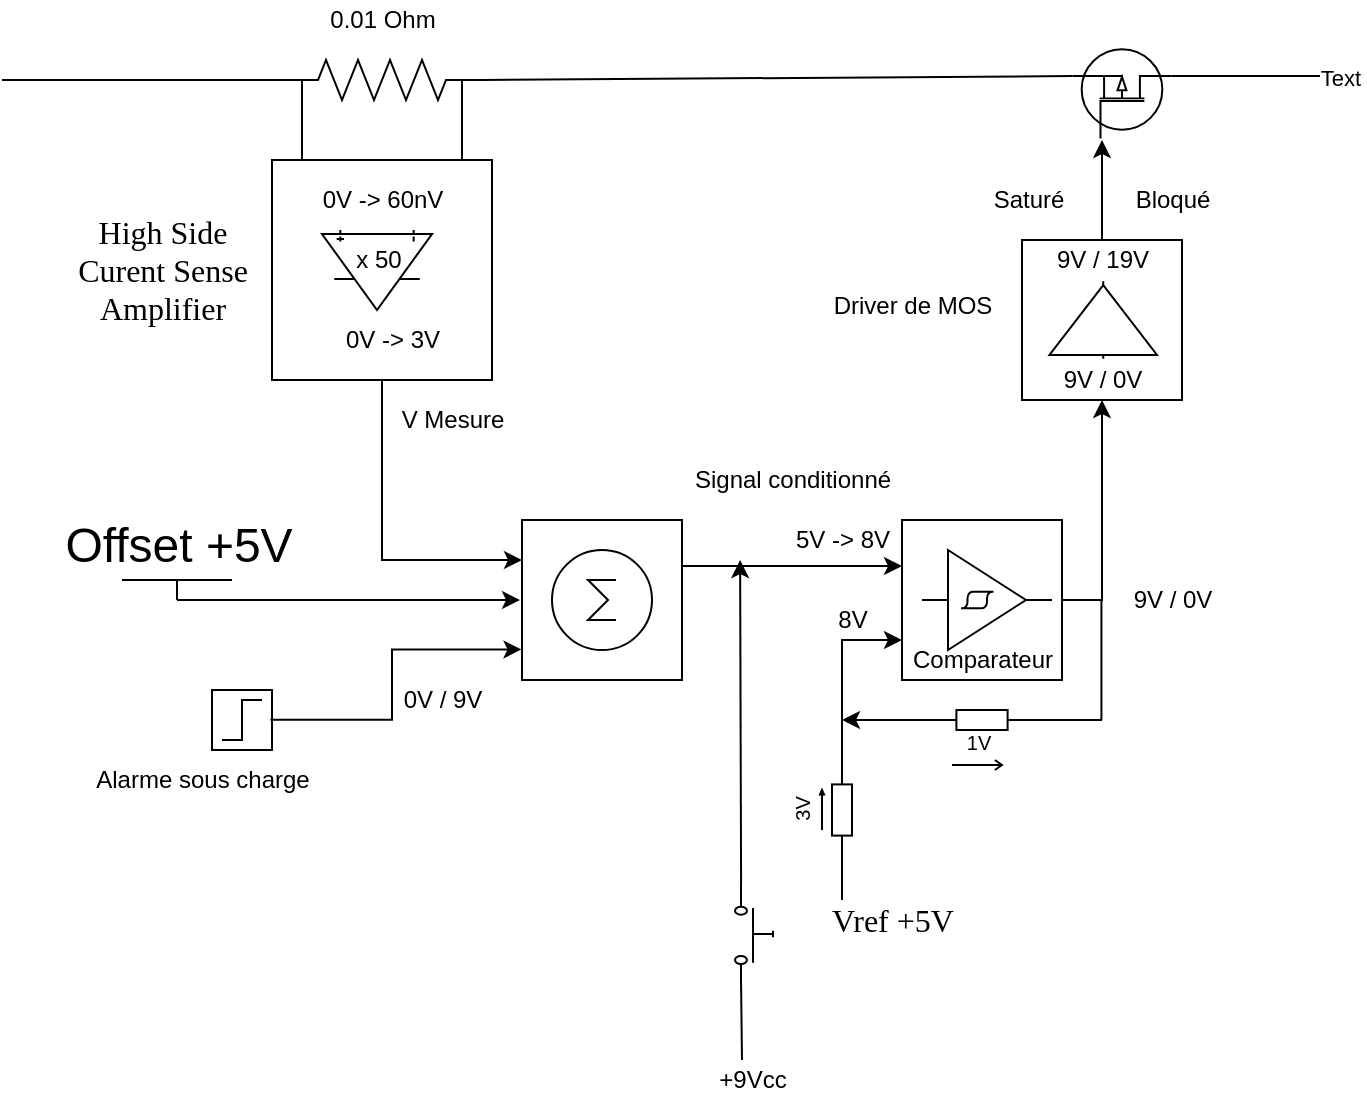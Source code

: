 <mxfile version="14.1.9" type="github">
  <diagram id="ZuFl4YgR_q6LDrZBnHnC" name="Page-1">
    <mxGraphModel dx="607" dy="312" grid="1" gridSize="10" guides="1" tooltips="1" connect="1" arrows="1" fold="1" page="1" pageScale="1" pageWidth="827" pageHeight="1169" math="0" shadow="0">
      <root>
        <mxCell id="0" />
        <mxCell id="1" parent="0" />
        <mxCell id="SWW15JjgIUj6yYLhJP38-12" value="" style="whiteSpace=wrap;html=1;aspect=fixed;" vertex="1" parent="1">
          <mxGeometry x="205" y="715" width="30" height="30" as="geometry" />
        </mxCell>
        <mxCell id="SWW15JjgIUj6yYLhJP38-4" style="edgeStyle=orthogonalEdgeStyle;rounded=0;orthogonalLoop=1;jettySize=auto;html=1;exitX=1;exitY=0.5;exitDx=0;exitDy=0;entryX=0;entryY=0.5;entryDx=0;entryDy=0;" edge="1" parent="1">
          <mxGeometry relative="1" as="geometry">
            <mxPoint x="440" y="653" as="sourcePoint" />
            <mxPoint x="550" y="653" as="targetPoint" />
          </mxGeometry>
        </mxCell>
        <mxCell id="S81pqbiGIwzI7Ei_RFTa-1" value="" style="whiteSpace=wrap;html=1;aspect=fixed;" parent="1" vertex="1">
          <mxGeometry x="360" y="630" width="80" height="80" as="geometry" />
        </mxCell>
        <mxCell id="SWW15JjgIUj6yYLhJP38-6" style="edgeStyle=orthogonalEdgeStyle;rounded=0;orthogonalLoop=1;jettySize=auto;html=1;exitX=0.5;exitY=0;exitDx=0;exitDy=0;" edge="1" parent="1" source="S81pqbiGIwzI7Ei_RFTa-2">
          <mxGeometry relative="1" as="geometry">
            <mxPoint x="650" y="440" as="targetPoint" />
          </mxGeometry>
        </mxCell>
        <mxCell id="S81pqbiGIwzI7Ei_RFTa-2" value="" style="whiteSpace=wrap;html=1;aspect=fixed;" parent="1" vertex="1">
          <mxGeometry x="610" y="490" width="80" height="80" as="geometry" />
        </mxCell>
        <mxCell id="S81pqbiGIwzI7Ei_RFTa-5" value="" style="pointerEvents=1;verticalLabelPosition=bottom;shadow=0;dashed=0;align=center;html=1;verticalAlign=top;shape=mxgraph.electrical.resistors.resistor_2;" parent="1" vertex="1">
          <mxGeometry x="240" y="400" width="100" height="20" as="geometry" />
        </mxCell>
        <mxCell id="EtfpLPMsXKhCQQEQUiDw-2" value="" style="verticalLabelPosition=bottom;shadow=0;dashed=0;align=center;html=1;verticalAlign=top;shape=mxgraph.electrical.abstract.sum;" parent="1" vertex="1">
          <mxGeometry x="375" y="645" width="50" height="50" as="geometry" />
        </mxCell>
        <mxCell id="SWW15JjgIUj6yYLhJP38-3" style="edgeStyle=orthogonalEdgeStyle;rounded=0;orthogonalLoop=1;jettySize=auto;html=1;exitX=0.5;exitY=1;exitDx=0;exitDy=0;entryX=0;entryY=0.25;entryDx=0;entryDy=0;" edge="1" parent="1" source="EtfpLPMsXKhCQQEQUiDw-4" target="S81pqbiGIwzI7Ei_RFTa-1">
          <mxGeometry relative="1" as="geometry" />
        </mxCell>
        <mxCell id="EtfpLPMsXKhCQQEQUiDw-4" value="" style="whiteSpace=wrap;html=1;aspect=fixed;" parent="1" vertex="1">
          <mxGeometry x="235" y="450" width="110" height="110" as="geometry" />
        </mxCell>
        <mxCell id="EtfpLPMsXKhCQQEQUiDw-6" value="" style="endArrow=none;html=1;" parent="1" edge="1">
          <mxGeometry width="50" height="50" relative="1" as="geometry">
            <mxPoint x="330" y="450" as="sourcePoint" />
            <mxPoint x="330" y="410" as="targetPoint" />
          </mxGeometry>
        </mxCell>
        <mxCell id="EtfpLPMsXKhCQQEQUiDw-7" value="" style="endArrow=none;html=1;" parent="1" edge="1">
          <mxGeometry width="50" height="50" relative="1" as="geometry">
            <mxPoint x="250" y="450" as="sourcePoint" />
            <mxPoint x="250" y="410" as="targetPoint" />
          </mxGeometry>
        </mxCell>
        <mxCell id="SWW15JjgIUj6yYLhJP38-5" style="edgeStyle=orthogonalEdgeStyle;rounded=0;orthogonalLoop=1;jettySize=auto;html=1;exitX=1;exitY=0.5;exitDx=0;exitDy=0;entryX=0.5;entryY=1;entryDx=0;entryDy=0;" edge="1" parent="1" source="EtfpLPMsXKhCQQEQUiDw-10" target="S81pqbiGIwzI7Ei_RFTa-2">
          <mxGeometry relative="1" as="geometry" />
        </mxCell>
        <mxCell id="EtfpLPMsXKhCQQEQUiDw-10" value="" style="whiteSpace=wrap;html=1;aspect=fixed;" parent="1" vertex="1">
          <mxGeometry x="550" y="630" width="80" height="80" as="geometry" />
        </mxCell>
        <mxCell id="EtfpLPMsXKhCQQEQUiDw-12" value="" style="endArrow=none;html=1;exitX=1;exitY=0.5;exitDx=0;exitDy=0;exitPerimeter=0;entryX=0.7;entryY=1;entryDx=0;entryDy=0;entryPerimeter=0;" parent="1" source="S81pqbiGIwzI7Ei_RFTa-5" target="SWW15JjgIUj6yYLhJP38-34" edge="1">
          <mxGeometry width="50" height="50" relative="1" as="geometry">
            <mxPoint x="390" y="610" as="sourcePoint" />
            <mxPoint x="630" y="408" as="targetPoint" />
          </mxGeometry>
        </mxCell>
        <mxCell id="EtfpLPMsXKhCQQEQUiDw-13" value="" style="endArrow=none;html=1;entryX=0;entryY=0.5;entryDx=0;entryDy=0;entryPerimeter=0;" parent="1" target="S81pqbiGIwzI7Ei_RFTa-5" edge="1">
          <mxGeometry width="50" height="50" relative="1" as="geometry">
            <mxPoint x="100" y="410" as="sourcePoint" />
            <mxPoint x="440" y="560" as="targetPoint" />
          </mxGeometry>
        </mxCell>
        <mxCell id="SWW15JjgIUj6yYLhJP38-2" value="" style="endArrow=none;html=1;entryX=0.7;entryY=0;entryDx=0;entryDy=0;entryPerimeter=0;" edge="1" parent="1" target="SWW15JjgIUj6yYLhJP38-34">
          <mxGeometry width="50" height="50" relative="1" as="geometry">
            <mxPoint x="780" y="408" as="sourcePoint" />
            <mxPoint x="695.0" y="407.96" as="targetPoint" />
          </mxGeometry>
        </mxCell>
        <mxCell id="SWW15JjgIUj6yYLhJP38-40" value="Text" style="edgeLabel;html=1;align=center;verticalAlign=middle;resizable=0;points=[];" vertex="1" connectable="0" parent="SWW15JjgIUj6yYLhJP38-2">
          <mxGeometry x="-0.773" y="1" relative="1" as="geometry">
            <mxPoint as="offset" />
          </mxGeometry>
        </mxCell>
        <mxCell id="SWW15JjgIUj6yYLhJP38-7" value="V Mesure" style="text;html=1;align=center;verticalAlign=middle;resizable=0;points=[];autosize=1;" vertex="1" parent="1">
          <mxGeometry x="290" y="570" width="70" height="20" as="geometry" />
        </mxCell>
        <mxCell id="SWW15JjgIUj6yYLhJP38-9" style="edgeStyle=none;rounded=0;orthogonalLoop=1;jettySize=auto;html=1;exitX=0.5;exitY=0;exitDx=0;exitDy=0;exitPerimeter=0;" edge="1" parent="1" source="SWW15JjgIUj6yYLhJP38-19">
          <mxGeometry relative="1" as="geometry">
            <mxPoint x="235.0" y="670" as="sourcePoint" />
            <mxPoint x="359" y="670" as="targetPoint" />
          </mxGeometry>
        </mxCell>
        <mxCell id="SWW15JjgIUj6yYLhJP38-16" style="edgeStyle=orthogonalEdgeStyle;rounded=0;orthogonalLoop=1;jettySize=auto;html=1;entryX=-0.003;entryY=0.809;entryDx=0;entryDy=0;entryPerimeter=0;exitX=1.21;exitY=0.495;exitDx=0;exitDy=0;exitPerimeter=0;" edge="1" parent="1" source="SWW15JjgIUj6yYLhJP38-11" target="S81pqbiGIwzI7Ei_RFTa-1">
          <mxGeometry relative="1" as="geometry">
            <mxPoint x="240" y="730" as="sourcePoint" />
          </mxGeometry>
        </mxCell>
        <mxCell id="SWW15JjgIUj6yYLhJP38-11" value="" style="pointerEvents=1;verticalLabelPosition=bottom;shadow=0;dashed=0;align=center;html=1;verticalAlign=top;shape=mxgraph.electrical.waveforms.step_1;" vertex="1" parent="1">
          <mxGeometry x="210" y="720" width="20" height="20" as="geometry" />
        </mxCell>
        <mxCell id="SWW15JjgIUj6yYLhJP38-17" value="0V -&amp;gt; 60nV" style="text;html=1;resizable=0;autosize=1;align=center;verticalAlign=middle;points=[];fillColor=none;strokeColor=none;rounded=0;" vertex="1" parent="1">
          <mxGeometry x="250" y="460" width="80" height="20" as="geometry" />
        </mxCell>
        <mxCell id="SWW15JjgIUj6yYLhJP38-18" value="0V -&amp;gt; 3V" style="text;html=1;resizable=0;autosize=1;align=center;verticalAlign=middle;points=[];fillColor=none;strokeColor=none;rounded=0;" vertex="1" parent="1">
          <mxGeometry x="265" y="530" width="60" height="20" as="geometry" />
        </mxCell>
        <mxCell id="SWW15JjgIUj6yYLhJP38-19" value="Offset +5V" style="verticalLabelPosition=top;verticalAlign=bottom;shape=mxgraph.electrical.signal_sources.vdd;shadow=0;dashed=0;align=center;strokeWidth=1;fontSize=24;html=1;flipV=1;" vertex="1" parent="1">
          <mxGeometry x="160" y="660" width="55" height="10" as="geometry" />
        </mxCell>
        <mxCell id="SWW15JjgIUj6yYLhJP38-23" value="Signal conditionné" style="text;html=1;align=center;verticalAlign=middle;resizable=0;points=[];autosize=1;" vertex="1" parent="1">
          <mxGeometry x="440" y="600" width="110" height="20" as="geometry" />
        </mxCell>
        <mxCell id="SWW15JjgIUj6yYLhJP38-24" value="Alarme sous charge" style="text;html=1;align=center;verticalAlign=middle;resizable=0;points=[];autosize=1;" vertex="1" parent="1">
          <mxGeometry x="140" y="750" width="120" height="20" as="geometry" />
        </mxCell>
        <mxCell id="SWW15JjgIUj6yYLhJP38-25" value="0V / 9V" style="text;html=1;align=center;verticalAlign=middle;resizable=0;points=[];autosize=1;" vertex="1" parent="1">
          <mxGeometry x="295" y="710" width="50" height="20" as="geometry" />
        </mxCell>
        <mxCell id="SWW15JjgIUj6yYLhJP38-26" value="" style="verticalLabelPosition=bottom;shadow=0;dashed=0;align=center;html=1;verticalAlign=top;shape=mxgraph.electrical.abstract.operational_amp_1;rotation=90;" vertex="1" parent="1">
          <mxGeometry x="267.5" y="477.5" width="40" height="55" as="geometry" />
        </mxCell>
        <mxCell id="SWW15JjgIUj6yYLhJP38-27" value="0.01 Ohm" style="text;html=1;align=center;verticalAlign=middle;resizable=0;points=[];autosize=1;" vertex="1" parent="1">
          <mxGeometry x="255" y="370" width="70" height="20" as="geometry" />
        </mxCell>
        <mxCell id="SWW15JjgIUj6yYLhJP38-31" value="9V / 0V" style="text;html=1;resizable=0;autosize=1;align=center;verticalAlign=middle;points=[];fillColor=none;strokeColor=none;rounded=0;" vertex="1" parent="1">
          <mxGeometry x="625" y="550" width="50" height="20" as="geometry" />
        </mxCell>
        <mxCell id="SWW15JjgIUj6yYLhJP38-32" value="9V / 19V" style="text;html=1;resizable=0;autosize=1;align=center;verticalAlign=middle;points=[];fillColor=none;strokeColor=none;rounded=0;" vertex="1" parent="1">
          <mxGeometry x="620" y="490" width="60" height="20" as="geometry" />
        </mxCell>
        <mxCell id="SWW15JjgIUj6yYLhJP38-33" value="x 50" style="text;html=1;resizable=0;autosize=1;align=center;verticalAlign=middle;points=[];fillColor=none;strokeColor=none;rounded=0;" vertex="1" parent="1">
          <mxGeometry x="267.5" y="490" width="40" height="20" as="geometry" />
        </mxCell>
        <mxCell id="SWW15JjgIUj6yYLhJP38-34" value="" style="verticalLabelPosition=bottom;shadow=0;dashed=0;align=center;html=1;verticalAlign=top;shape=mxgraph.electrical.mosfets1.p-channel_mosfet_1;rotation=90;flipH=1;" vertex="1" parent="1">
          <mxGeometry x="637.68" y="392.32" width="44.64" height="49.29" as="geometry" />
        </mxCell>
        <mxCell id="SWW15JjgIUj6yYLhJP38-37" value="Bloqué" style="text;html=1;align=center;verticalAlign=middle;resizable=0;points=[];autosize=1;" vertex="1" parent="1">
          <mxGeometry x="660" y="460" width="50" height="20" as="geometry" />
        </mxCell>
        <mxCell id="SWW15JjgIUj6yYLhJP38-38" value="Saturé" style="text;html=1;align=center;verticalAlign=middle;resizable=0;points=[];autosize=1;" vertex="1" parent="1">
          <mxGeometry x="587.68" y="460" width="50" height="20" as="geometry" />
        </mxCell>
        <mxCell id="SWW15JjgIUj6yYLhJP38-46" style="edgeStyle=none;rounded=0;orthogonalLoop=1;jettySize=auto;html=1;exitX=0;exitY=0.5;exitDx=0;exitDy=0;exitPerimeter=0;" edge="1" parent="1" source="SWW15JjgIUj6yYLhJP38-41">
          <mxGeometry relative="1" as="geometry">
            <mxPoint x="520" y="730" as="targetPoint" />
          </mxGeometry>
        </mxCell>
        <mxCell id="SWW15JjgIUj6yYLhJP38-41" value="" style="pointerEvents=1;verticalLabelPosition=bottom;shadow=0;dashed=0;align=center;html=1;verticalAlign=top;shape=mxgraph.electrical.resistors.resistor_1;" vertex="1" parent="1">
          <mxGeometry x="570" y="725" width="40" height="10" as="geometry" />
        </mxCell>
        <mxCell id="SWW15JjgIUj6yYLhJP38-45" style="edgeStyle=orthogonalEdgeStyle;rounded=0;orthogonalLoop=1;jettySize=auto;html=1;exitX=1;exitY=0.5;exitDx=0;exitDy=0;exitPerimeter=0;entryX=0;entryY=0.75;entryDx=0;entryDy=0;" edge="1" parent="1" source="SWW15JjgIUj6yYLhJP38-42" target="EtfpLPMsXKhCQQEQUiDw-10">
          <mxGeometry relative="1" as="geometry" />
        </mxCell>
        <mxCell id="SWW15JjgIUj6yYLhJP38-42" value="" style="pointerEvents=1;verticalLabelPosition=bottom;shadow=0;dashed=0;align=center;html=1;verticalAlign=top;shape=mxgraph.electrical.resistors.resistor_1;rotation=-90;" vertex="1" parent="1">
          <mxGeometry x="500" y="770" width="40" height="10" as="geometry" />
        </mxCell>
        <mxCell id="SWW15JjgIUj6yYLhJP38-48" value="" style="verticalLabelPosition=bottom;shadow=0;dashed=0;align=center;html=1;verticalAlign=top;shape=mxgraph.electrical.abstract.amplifier;rotation=-90;" vertex="1" parent="1">
          <mxGeometry x="631.25" y="503.13" width="38.75" height="53.75" as="geometry" />
        </mxCell>
        <mxCell id="SWW15JjgIUj6yYLhJP38-49" value="Driver de MOS" style="text;html=1;align=center;verticalAlign=middle;resizable=0;points=[];autosize=1;" vertex="1" parent="1">
          <mxGeometry x="510" y="512.5" width="90" height="20" as="geometry" />
        </mxCell>
        <mxCell id="SWW15JjgIUj6yYLhJP38-50" value="&lt;span lang=&quot;EN-US&quot; style=&quot;font-size: 12.0pt ; font-family: &amp;#34;times new roman&amp;#34; , serif&quot;&gt;High&amp;nbsp;Side &lt;br&gt;Curent Sense &lt;br&gt;Amplifier&lt;/span&gt;" style="text;html=1;align=center;verticalAlign=middle;resizable=0;points=[];autosize=1;" vertex="1" parent="1">
          <mxGeometry x="130" y="480" width="100" height="50" as="geometry" />
        </mxCell>
        <mxCell id="SWW15JjgIUj6yYLhJP38-58" style="edgeStyle=none;rounded=0;orthogonalLoop=1;jettySize=auto;html=1;exitX=0;exitY=0.84;exitDx=0;exitDy=0;exitPerimeter=0;" edge="1" parent="1" source="SWW15JjgIUj6yYLhJP38-54">
          <mxGeometry relative="1" as="geometry">
            <mxPoint x="469.059" y="650" as="targetPoint" />
          </mxGeometry>
        </mxCell>
        <mxCell id="SWW15JjgIUj6yYLhJP38-54" value="" style="pointerEvents=1;verticalLabelPosition=bottom;shadow=0;dashed=0;align=center;html=1;verticalAlign=top;shape=mxgraph.electrical.electro-mechanical.push_switch_no;rotation=90;" vertex="1" parent="1">
          <mxGeometry x="451" y="827.5" width="50" height="19" as="geometry" />
        </mxCell>
        <mxCell id="SWW15JjgIUj6yYLhJP38-56" value="" style="endArrow=none;html=1;" edge="1" parent="1">
          <mxGeometry width="50" height="50" relative="1" as="geometry">
            <mxPoint x="649.71" y="730" as="sourcePoint" />
            <mxPoint x="649.71" y="670" as="targetPoint" />
          </mxGeometry>
        </mxCell>
        <mxCell id="SWW15JjgIUj6yYLhJP38-57" value="" style="endArrow=none;html=1;exitX=1;exitY=0.5;exitDx=0;exitDy=0;exitPerimeter=0;" edge="1" parent="1" source="SWW15JjgIUj6yYLhJP38-41">
          <mxGeometry width="50" height="50" relative="1" as="geometry">
            <mxPoint x="610" y="740" as="sourcePoint" />
            <mxPoint x="650" y="730" as="targetPoint" />
          </mxGeometry>
        </mxCell>
        <mxCell id="SWW15JjgIUj6yYLhJP38-59" value="" style="endArrow=none;html=1;entryX=0;entryY=0.5;entryDx=0;entryDy=0;entryPerimeter=0;" edge="1" parent="1" target="SWW15JjgIUj6yYLhJP38-42">
          <mxGeometry width="50" height="50" relative="1" as="geometry">
            <mxPoint x="520" y="820" as="sourcePoint" />
            <mxPoint x="350" y="840" as="targetPoint" />
          </mxGeometry>
        </mxCell>
        <mxCell id="SWW15JjgIUj6yYLhJP38-60" value="" style="endArrow=none;html=1;entryX=1;entryY=0.84;entryDx=0;entryDy=0;entryPerimeter=0;" edge="1" parent="1" target="SWW15JjgIUj6yYLhJP38-54">
          <mxGeometry width="50" height="50" relative="1" as="geometry">
            <mxPoint x="470" y="900" as="sourcePoint" />
            <mxPoint x="350" y="840" as="targetPoint" />
          </mxGeometry>
        </mxCell>
        <mxCell id="SWW15JjgIUj6yYLhJP38-61" value="+9Vcc" style="text;html=1;align=center;verticalAlign=middle;resizable=0;points=[];autosize=1;" vertex="1" parent="1">
          <mxGeometry x="450" y="900" width="50" height="20" as="geometry" />
        </mxCell>
        <mxCell id="SWW15JjgIUj6yYLhJP38-62" value="&lt;font face=&quot;Times New Roman, serif&quot;&gt;&lt;span style=&quot;font-size: 16px&quot;&gt;Vref +5V&lt;/span&gt;&lt;/font&gt;" style="text;html=1;align=center;verticalAlign=middle;resizable=0;points=[];autosize=1;" vertex="1" parent="1">
          <mxGeometry x="505" y="820" width="80" height="20" as="geometry" />
        </mxCell>
        <mxCell id="SWW15JjgIUj6yYLhJP38-63" value="" style="verticalLabelPosition=bottom;shadow=0;dashed=0;align=center;html=1;verticalAlign=top;shape=mxgraph.electrical.logic_gates.schmitt_trigger;" vertex="1" parent="1">
          <mxGeometry x="560" y="645" width="65" height="50" as="geometry" />
        </mxCell>
        <mxCell id="SWW15JjgIUj6yYLhJP38-64" value="Comparateur" style="text;html=1;align=center;verticalAlign=middle;resizable=0;points=[];autosize=1;" vertex="1" parent="1">
          <mxGeometry x="545.0" y="690" width="90" height="20" as="geometry" />
        </mxCell>
        <mxCell id="SWW15JjgIUj6yYLhJP38-65" value="9V / 0V" style="text;html=1;resizable=0;autosize=1;align=center;verticalAlign=middle;points=[];fillColor=none;strokeColor=none;rounded=0;" vertex="1" parent="1">
          <mxGeometry x="660" y="660" width="50" height="20" as="geometry" />
        </mxCell>
        <mxCell id="SWW15JjgIUj6yYLhJP38-66" value="5V -&amp;gt; 8V" style="text;html=1;resizable=0;autosize=1;align=center;verticalAlign=middle;points=[];fillColor=none;strokeColor=none;rounded=0;" vertex="1" parent="1">
          <mxGeometry x="490" y="630" width="60" height="20" as="geometry" />
        </mxCell>
        <mxCell id="SWW15JjgIUj6yYLhJP38-67" value="8V" style="text;html=1;resizable=0;autosize=1;align=center;verticalAlign=middle;points=[];fillColor=none;strokeColor=none;rounded=0;" vertex="1" parent="1">
          <mxGeometry x="510" y="670" width="30" height="20" as="geometry" />
        </mxCell>
        <mxCell id="SWW15JjgIUj6yYLhJP38-73" value="1V" style="verticalLabelPosition=top;verticalAlign=bottom;shape=mxgraph.electrical.signal_sources.current_flow;shadow=0;dashed=0;align=center;strokeWidth=1;fontSize=10;html=1;" vertex="1" parent="1">
          <mxGeometry x="575" y="750" width="25" height="5" as="geometry" />
        </mxCell>
        <mxCell id="SWW15JjgIUj6yYLhJP38-78" value="3V" style="verticalLabelPosition=top;verticalAlign=bottom;shape=mxgraph.electrical.signal_sources.current_flow;shadow=0;dashed=0;align=center;strokeWidth=1;fontSize=10;html=1;rotation=-90;" vertex="1" parent="1">
          <mxGeometry x="500" y="773.75" width="20" height="2.5" as="geometry" />
        </mxCell>
      </root>
    </mxGraphModel>
  </diagram>
</mxfile>

